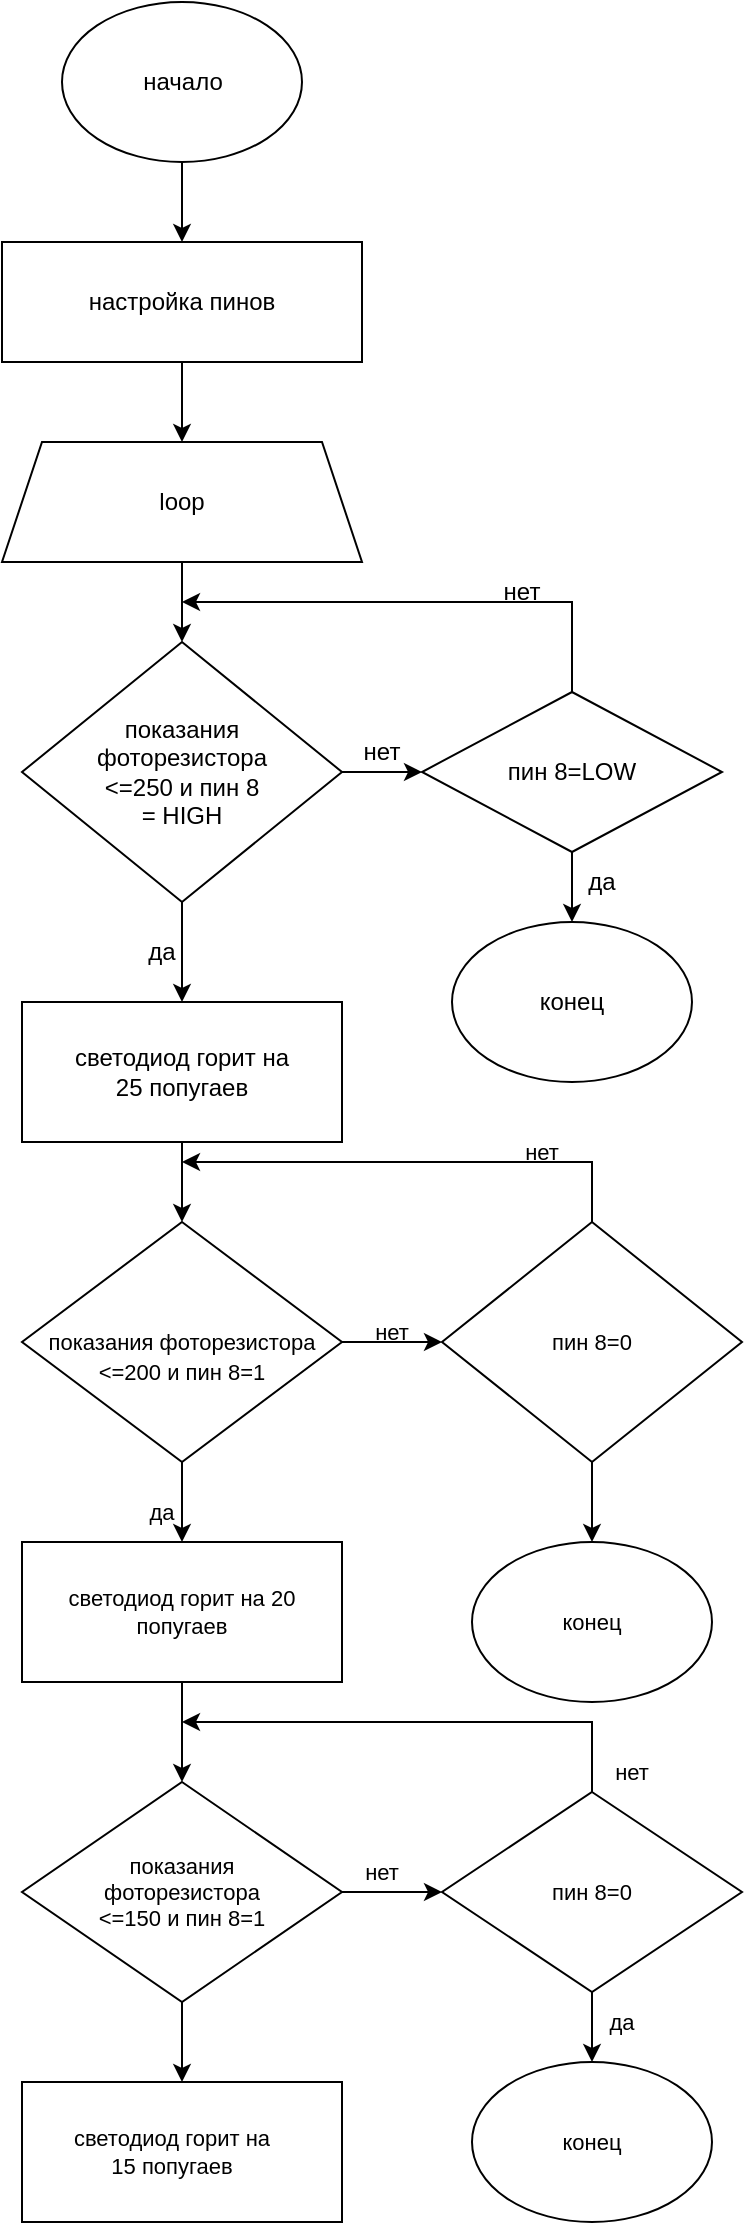 <mxfile version="16.6.5" type="device"><diagram id="nIjtcLBNCSiYRaSF9Ii0" name="Page-1"><mxGraphModel dx="1422" dy="709" grid="1" gridSize="10" guides="1" tooltips="1" connect="1" arrows="1" fold="1" page="1" pageScale="1" pageWidth="827" pageHeight="1169" math="0" shadow="0"><root><mxCell id="0"/><mxCell id="1" parent="0"/><mxCell id="o32TrCMdqMDaZrtiBYuV-4" style="edgeStyle=orthogonalEdgeStyle;rounded=0;orthogonalLoop=1;jettySize=auto;html=1;entryX=0.5;entryY=0;entryDx=0;entryDy=0;" parent="1" source="o32TrCMdqMDaZrtiBYuV-1" target="o32TrCMdqMDaZrtiBYuV-3" edge="1"><mxGeometry relative="1" as="geometry"/></mxCell><mxCell id="o32TrCMdqMDaZrtiBYuV-1" value="" style="ellipse;whiteSpace=wrap;html=1;" parent="1" vertex="1"><mxGeometry x="320" y="20" width="120" height="80" as="geometry"/></mxCell><mxCell id="o32TrCMdqMDaZrtiBYuV-2" value="начало" style="text;html=1;align=center;verticalAlign=middle;resizable=0;points=[];autosize=1;strokeColor=none;fillColor=none;" parent="1" vertex="1"><mxGeometry x="350" y="50" width="60" height="20" as="geometry"/></mxCell><mxCell id="o32TrCMdqMDaZrtiBYuV-24" style="edgeStyle=orthogonalEdgeStyle;rounded=0;orthogonalLoop=1;jettySize=auto;html=1;exitX=0.5;exitY=1;exitDx=0;exitDy=0;" parent="1" source="o32TrCMdqMDaZrtiBYuV-3" target="o32TrCMdqMDaZrtiBYuV-15" edge="1"><mxGeometry relative="1" as="geometry"/></mxCell><mxCell id="o32TrCMdqMDaZrtiBYuV-3" value="" style="rounded=0;whiteSpace=wrap;html=1;" parent="1" vertex="1"><mxGeometry x="290" y="140" width="180" height="60" as="geometry"/></mxCell><mxCell id="o32TrCMdqMDaZrtiBYuV-10" value="настройка пинов" style="text;html=1;strokeColor=none;fillColor=none;align=center;verticalAlign=middle;whiteSpace=wrap;rounded=0;" parent="1" vertex="1"><mxGeometry x="290" y="155" width="180" height="30" as="geometry"/></mxCell><mxCell id="o32TrCMdqMDaZrtiBYuV-25" style="edgeStyle=orthogonalEdgeStyle;rounded=0;orthogonalLoop=1;jettySize=auto;html=1;exitX=0.5;exitY=1;exitDx=0;exitDy=0;" parent="1" source="o32TrCMdqMDaZrtiBYuV-15" target="o32TrCMdqMDaZrtiBYuV-19" edge="1"><mxGeometry relative="1" as="geometry"/></mxCell><mxCell id="o32TrCMdqMDaZrtiBYuV-15" value="" style="shape=trapezoid;perimeter=trapezoidPerimeter;whiteSpace=wrap;html=1;fixedSize=1;" parent="1" vertex="1"><mxGeometry x="290" y="240" width="180" height="60" as="geometry"/></mxCell><mxCell id="o32TrCMdqMDaZrtiBYuV-17" value="loop" style="text;html=1;strokeColor=none;fillColor=none;align=center;verticalAlign=middle;whiteSpace=wrap;rounded=0;" parent="1" vertex="1"><mxGeometry x="350" y="255" width="60" height="30" as="geometry"/></mxCell><mxCell id="o32TrCMdqMDaZrtiBYuV-27" style="edgeStyle=orthogonalEdgeStyle;rounded=0;orthogonalLoop=1;jettySize=auto;html=1;entryX=0;entryY=0.5;entryDx=0;entryDy=0;" parent="1" source="o32TrCMdqMDaZrtiBYuV-19" edge="1"><mxGeometry relative="1" as="geometry"><mxPoint x="500" y="405" as="targetPoint"/></mxGeometry></mxCell><mxCell id="o32TrCMdqMDaZrtiBYuV-51" style="edgeStyle=orthogonalEdgeStyle;rounded=0;orthogonalLoop=1;jettySize=auto;html=1;entryX=0.5;entryY=0;entryDx=0;entryDy=0;" parent="1" source="o32TrCMdqMDaZrtiBYuV-19" edge="1"><mxGeometry relative="1" as="geometry"><mxPoint x="380" y="520" as="targetPoint"/></mxGeometry></mxCell><mxCell id="o32TrCMdqMDaZrtiBYuV-19" value="" style="rhombus;whiteSpace=wrap;html=1;" parent="1" vertex="1"><mxGeometry x="300" y="340" width="160" height="130" as="geometry"/></mxCell><mxCell id="o32TrCMdqMDaZrtiBYuV-20" value="показания фоторезистора &amp;lt;=250 и пин 8 = HIGH" style="text;html=1;strokeColor=none;fillColor=none;align=center;verticalAlign=middle;whiteSpace=wrap;rounded=0;" parent="1" vertex="1"><mxGeometry x="340" y="390" width="80" height="30" as="geometry"/></mxCell><mxCell id="o32TrCMdqMDaZrtiBYuV-38" style="edgeStyle=orthogonalEdgeStyle;rounded=0;orthogonalLoop=1;jettySize=auto;html=1;" parent="1" source="o32TrCMdqMDaZrtiBYuV-35" edge="1"><mxGeometry relative="1" as="geometry"><mxPoint x="380" y="320" as="targetPoint"/><Array as="points"><mxPoint x="575" y="320"/></Array></mxGeometry></mxCell><mxCell id="o32TrCMdqMDaZrtiBYuV-42" style="edgeStyle=orthogonalEdgeStyle;rounded=0;orthogonalLoop=1;jettySize=auto;html=1;exitX=0.5;exitY=1;exitDx=0;exitDy=0;entryX=0.5;entryY=0;entryDx=0;entryDy=0;" parent="1" source="o32TrCMdqMDaZrtiBYuV-35" target="o32TrCMdqMDaZrtiBYuV-40" edge="1"><mxGeometry relative="1" as="geometry"/></mxCell><mxCell id="o32TrCMdqMDaZrtiBYuV-35" value="пин 8=LOW" style="rhombus;whiteSpace=wrap;html=1;" parent="1" vertex="1"><mxGeometry x="500" y="365" width="150" height="80" as="geometry"/></mxCell><mxCell id="o32TrCMdqMDaZrtiBYuV-39" value="нет" style="text;html=1;strokeColor=none;fillColor=none;align=center;verticalAlign=middle;whiteSpace=wrap;rounded=0;" parent="1" vertex="1"><mxGeometry x="520" y="300" width="60" height="30" as="geometry"/></mxCell><mxCell id="o32TrCMdqMDaZrtiBYuV-40" value="" style="ellipse;whiteSpace=wrap;html=1;" parent="1" vertex="1"><mxGeometry x="515" y="480" width="120" height="80" as="geometry"/></mxCell><mxCell id="o32TrCMdqMDaZrtiBYuV-43" value="конец" style="text;html=1;strokeColor=none;fillColor=none;align=center;verticalAlign=middle;whiteSpace=wrap;rounded=0;" parent="1" vertex="1"><mxGeometry x="545" y="505" width="60" height="30" as="geometry"/></mxCell><mxCell id="o32TrCMdqMDaZrtiBYuV-44" value="да" style="text;html=1;strokeColor=none;fillColor=none;align=center;verticalAlign=middle;whiteSpace=wrap;rounded=0;" parent="1" vertex="1"><mxGeometry x="560" y="445" width="60" height="30" as="geometry"/></mxCell><mxCell id="o32TrCMdqMDaZrtiBYuV-45" value="нет" style="text;html=1;strokeColor=none;fillColor=none;align=center;verticalAlign=middle;whiteSpace=wrap;rounded=0;" parent="1" vertex="1"><mxGeometry x="450" y="380" width="60" height="30" as="geometry"/></mxCell><mxCell id="o32TrCMdqMDaZrtiBYuV-47" value="да" style="text;html=1;strokeColor=none;fillColor=none;align=center;verticalAlign=middle;whiteSpace=wrap;rounded=0;" parent="1" vertex="1"><mxGeometry x="340" y="480" width="60" height="30" as="geometry"/></mxCell><mxCell id="o32TrCMdqMDaZrtiBYuV-61" style="edgeStyle=orthogonalEdgeStyle;rounded=0;orthogonalLoop=1;jettySize=auto;html=1;fontSize=11;" parent="1" source="o32TrCMdqMDaZrtiBYuV-52" target="o32TrCMdqMDaZrtiBYuV-60" edge="1"><mxGeometry relative="1" as="geometry"/></mxCell><mxCell id="o32TrCMdqMDaZrtiBYuV-52" value="" style="rounded=0;whiteSpace=wrap;html=1;" parent="1" vertex="1"><mxGeometry x="300" y="520" width="160" height="70" as="geometry"/></mxCell><mxCell id="o32TrCMdqMDaZrtiBYuV-54" value="светодиод горит на 25 попугаев" style="text;html=1;strokeColor=none;fillColor=none;align=center;verticalAlign=middle;whiteSpace=wrap;rounded=0;" parent="1" vertex="1"><mxGeometry x="320" y="540" width="120" height="30" as="geometry"/></mxCell><mxCell id="o32TrCMdqMDaZrtiBYuV-63" style="edgeStyle=orthogonalEdgeStyle;rounded=0;orthogonalLoop=1;jettySize=auto;html=1;exitX=1;exitY=0.5;exitDx=0;exitDy=0;fontSize=11;" parent="1" source="o32TrCMdqMDaZrtiBYuV-60" target="o32TrCMdqMDaZrtiBYuV-62" edge="1"><mxGeometry relative="1" as="geometry"/></mxCell><mxCell id="o32TrCMdqMDaZrtiBYuV-73" style="edgeStyle=orthogonalEdgeStyle;rounded=0;orthogonalLoop=1;jettySize=auto;html=1;fontSize=11;" parent="1" source="o32TrCMdqMDaZrtiBYuV-60" edge="1"><mxGeometry relative="1" as="geometry"><mxPoint x="380" y="790" as="targetPoint"/></mxGeometry></mxCell><mxCell id="o32TrCMdqMDaZrtiBYuV-60" value="&lt;div&gt;&lt;font style=&quot;font-size: 11px&quot;&gt;&lt;br&gt;&lt;/font&gt;&lt;/div&gt;&lt;div&gt;&lt;font style=&quot;font-size: 11px&quot;&gt;показания фоторезистора &amp;lt;=200 и пин 8=1&lt;/font&gt;&lt;/div&gt;" style="rhombus;whiteSpace=wrap;html=1;" parent="1" vertex="1"><mxGeometry x="300" y="630" width="160" height="120" as="geometry"/></mxCell><mxCell id="o32TrCMdqMDaZrtiBYuV-67" style="edgeStyle=orthogonalEdgeStyle;rounded=0;orthogonalLoop=1;jettySize=auto;html=1;fontSize=11;" parent="1" source="o32TrCMdqMDaZrtiBYuV-62" edge="1"><mxGeometry relative="1" as="geometry"><mxPoint x="380" y="600" as="targetPoint"/><Array as="points"><mxPoint x="585" y="600"/></Array></mxGeometry></mxCell><mxCell id="o32TrCMdqMDaZrtiBYuV-70" style="edgeStyle=orthogonalEdgeStyle;rounded=0;orthogonalLoop=1;jettySize=auto;html=1;entryX=0.5;entryY=0;entryDx=0;entryDy=0;fontSize=11;" parent="1" source="o32TrCMdqMDaZrtiBYuV-62" target="o32TrCMdqMDaZrtiBYuV-69" edge="1"><mxGeometry relative="1" as="geometry"/></mxCell><mxCell id="o32TrCMdqMDaZrtiBYuV-62" value="" style="rhombus;whiteSpace=wrap;html=1;fontSize=11;" parent="1" vertex="1"><mxGeometry x="510" y="630" width="150" height="120" as="geometry"/></mxCell><mxCell id="o32TrCMdqMDaZrtiBYuV-64" value="пин 8=0" style="text;html=1;strokeColor=none;fillColor=none;align=center;verticalAlign=middle;whiteSpace=wrap;rounded=0;fontSize=11;" parent="1" vertex="1"><mxGeometry x="555" y="675" width="60" height="30" as="geometry"/></mxCell><mxCell id="o32TrCMdqMDaZrtiBYuV-66" value="нет" style="text;html=1;strokeColor=none;fillColor=none;align=center;verticalAlign=middle;whiteSpace=wrap;rounded=0;fontSize=11;" parent="1" vertex="1"><mxGeometry x="455" y="670" width="60" height="30" as="geometry"/></mxCell><mxCell id="o32TrCMdqMDaZrtiBYuV-68" value="нет" style="text;html=1;strokeColor=none;fillColor=none;align=center;verticalAlign=middle;whiteSpace=wrap;rounded=0;fontSize=11;" parent="1" vertex="1"><mxGeometry x="530" y="580" width="60" height="30" as="geometry"/></mxCell><mxCell id="o32TrCMdqMDaZrtiBYuV-69" value="" style="ellipse;whiteSpace=wrap;html=1;fontSize=11;" parent="1" vertex="1"><mxGeometry x="525" y="790" width="120" height="80" as="geometry"/></mxCell><mxCell id="o32TrCMdqMDaZrtiBYuV-71" value="конец" style="text;html=1;strokeColor=none;fillColor=none;align=center;verticalAlign=middle;whiteSpace=wrap;rounded=0;fontSize=11;" parent="1" vertex="1"><mxGeometry x="540" y="815" width="90" height="30" as="geometry"/></mxCell><mxCell id="o32TrCMdqMDaZrtiBYuV-74" value="да" style="text;html=1;strokeColor=none;fillColor=none;align=center;verticalAlign=middle;whiteSpace=wrap;rounded=0;fontSize=11;" parent="1" vertex="1"><mxGeometry x="340" y="760" width="60" height="30" as="geometry"/></mxCell><mxCell id="o32TrCMdqMDaZrtiBYuV-85" style="edgeStyle=orthogonalEdgeStyle;rounded=0;orthogonalLoop=1;jettySize=auto;html=1;entryX=0.5;entryY=0;entryDx=0;entryDy=0;fontSize=11;" parent="1" source="o32TrCMdqMDaZrtiBYuV-79" target="o32TrCMdqMDaZrtiBYuV-84" edge="1"><mxGeometry relative="1" as="geometry"/></mxCell><mxCell id="o32TrCMdqMDaZrtiBYuV-79" value="" style="rounded=0;whiteSpace=wrap;html=1;fontSize=11;" parent="1" vertex="1"><mxGeometry x="300" y="790" width="160" height="70" as="geometry"/></mxCell><mxCell id="o32TrCMdqMDaZrtiBYuV-82" value="светодиод горит на 20 попугаев" style="text;html=1;strokeColor=none;fillColor=none;align=center;verticalAlign=middle;whiteSpace=wrap;rounded=0;fontSize=11;" parent="1" vertex="1"><mxGeometry x="310" y="810" width="140" height="30" as="geometry"/></mxCell><mxCell id="o32TrCMdqMDaZrtiBYuV-88" style="edgeStyle=orthogonalEdgeStyle;rounded=0;orthogonalLoop=1;jettySize=auto;html=1;entryX=0;entryY=0.5;entryDx=0;entryDy=0;fontSize=11;" parent="1" source="o32TrCMdqMDaZrtiBYuV-84" target="o32TrCMdqMDaZrtiBYuV-87" edge="1"><mxGeometry relative="1" as="geometry"/></mxCell><mxCell id="o32TrCMdqMDaZrtiBYuV-101" style="edgeStyle=orthogonalEdgeStyle;rounded=0;orthogonalLoop=1;jettySize=auto;html=1;entryX=0.5;entryY=0;entryDx=0;entryDy=0;fontSize=11;" parent="1" source="o32TrCMdqMDaZrtiBYuV-84" target="o32TrCMdqMDaZrtiBYuV-100" edge="1"><mxGeometry relative="1" as="geometry"/></mxCell><mxCell id="o32TrCMdqMDaZrtiBYuV-84" value="" style="rhombus;whiteSpace=wrap;html=1;fontSize=11;" parent="1" vertex="1"><mxGeometry x="300" y="910" width="160" height="110" as="geometry"/></mxCell><mxCell id="o32TrCMdqMDaZrtiBYuV-86" value="показания фоторезистора &amp;lt;=150 и пин 8=1 " style="text;html=1;strokeColor=none;fillColor=none;align=center;verticalAlign=middle;whiteSpace=wrap;rounded=0;fontSize=11;" parent="1" vertex="1"><mxGeometry x="330" y="940" width="100" height="50" as="geometry"/></mxCell><mxCell id="o32TrCMdqMDaZrtiBYuV-94" style="edgeStyle=orthogonalEdgeStyle;rounded=0;orthogonalLoop=1;jettySize=auto;html=1;fontSize=11;" parent="1" source="o32TrCMdqMDaZrtiBYuV-87" edge="1"><mxGeometry relative="1" as="geometry"><mxPoint x="380" y="880" as="targetPoint"/><Array as="points"><mxPoint x="585" y="880"/></Array></mxGeometry></mxCell><mxCell id="o32TrCMdqMDaZrtiBYuV-98" value="" style="edgeStyle=orthogonalEdgeStyle;rounded=0;orthogonalLoop=1;jettySize=auto;html=1;fontSize=11;" parent="1" source="o32TrCMdqMDaZrtiBYuV-87" target="o32TrCMdqMDaZrtiBYuV-97" edge="1"><mxGeometry relative="1" as="geometry"/></mxCell><mxCell id="o32TrCMdqMDaZrtiBYuV-87" value="" style="rhombus;whiteSpace=wrap;html=1;fontSize=11;" parent="1" vertex="1"><mxGeometry x="510" y="915" width="150" height="100" as="geometry"/></mxCell><mxCell id="o32TrCMdqMDaZrtiBYuV-89" value="Text" style="text;html=1;strokeColor=none;fillColor=none;align=center;verticalAlign=middle;whiteSpace=wrap;rounded=0;fontSize=11;" parent="1" vertex="1"><mxGeometry x="555" y="1075" width="60" height="30" as="geometry"/></mxCell><mxCell id="o32TrCMdqMDaZrtiBYuV-90" value="нет" style="text;html=1;strokeColor=none;fillColor=none;align=center;verticalAlign=middle;whiteSpace=wrap;rounded=0;fontSize=11;" parent="1" vertex="1"><mxGeometry x="450" y="940" width="60" height="30" as="geometry"/></mxCell><mxCell id="o32TrCMdqMDaZrtiBYuV-92" value="пин 8=0" style="text;html=1;strokeColor=none;fillColor=none;align=center;verticalAlign=middle;whiteSpace=wrap;rounded=0;fontSize=11;" parent="1" vertex="1"><mxGeometry x="555" y="950" width="60" height="30" as="geometry"/></mxCell><mxCell id="o32TrCMdqMDaZrtiBYuV-96" value="нет" style="text;html=1;strokeColor=none;fillColor=none;align=center;verticalAlign=middle;whiteSpace=wrap;rounded=0;fontSize=11;" parent="1" vertex="1"><mxGeometry x="575" y="890" width="60" height="30" as="geometry"/></mxCell><mxCell id="o32TrCMdqMDaZrtiBYuV-97" value="конец" style="ellipse;whiteSpace=wrap;html=1;fontSize=11;" parent="1" vertex="1"><mxGeometry x="525" y="1050" width="120" height="80" as="geometry"/></mxCell><mxCell id="o32TrCMdqMDaZrtiBYuV-99" value="да" style="text;html=1;strokeColor=none;fillColor=none;align=center;verticalAlign=middle;whiteSpace=wrap;rounded=0;fontSize=11;" parent="1" vertex="1"><mxGeometry x="570" y="1015" width="60" height="30" as="geometry"/></mxCell><mxCell id="o32TrCMdqMDaZrtiBYuV-100" value="" style="rounded=0;whiteSpace=wrap;html=1;fontSize=11;" parent="1" vertex="1"><mxGeometry x="300" y="1060" width="160" height="70" as="geometry"/></mxCell><mxCell id="o32TrCMdqMDaZrtiBYuV-103" value="светодиод горит на 15 попугаев" style="text;html=1;strokeColor=none;fillColor=none;align=center;verticalAlign=middle;whiteSpace=wrap;rounded=0;fontSize=11;" parent="1" vertex="1"><mxGeometry x="320" y="1080" width="110" height="30" as="geometry"/></mxCell></root></mxGraphModel></diagram></mxfile>